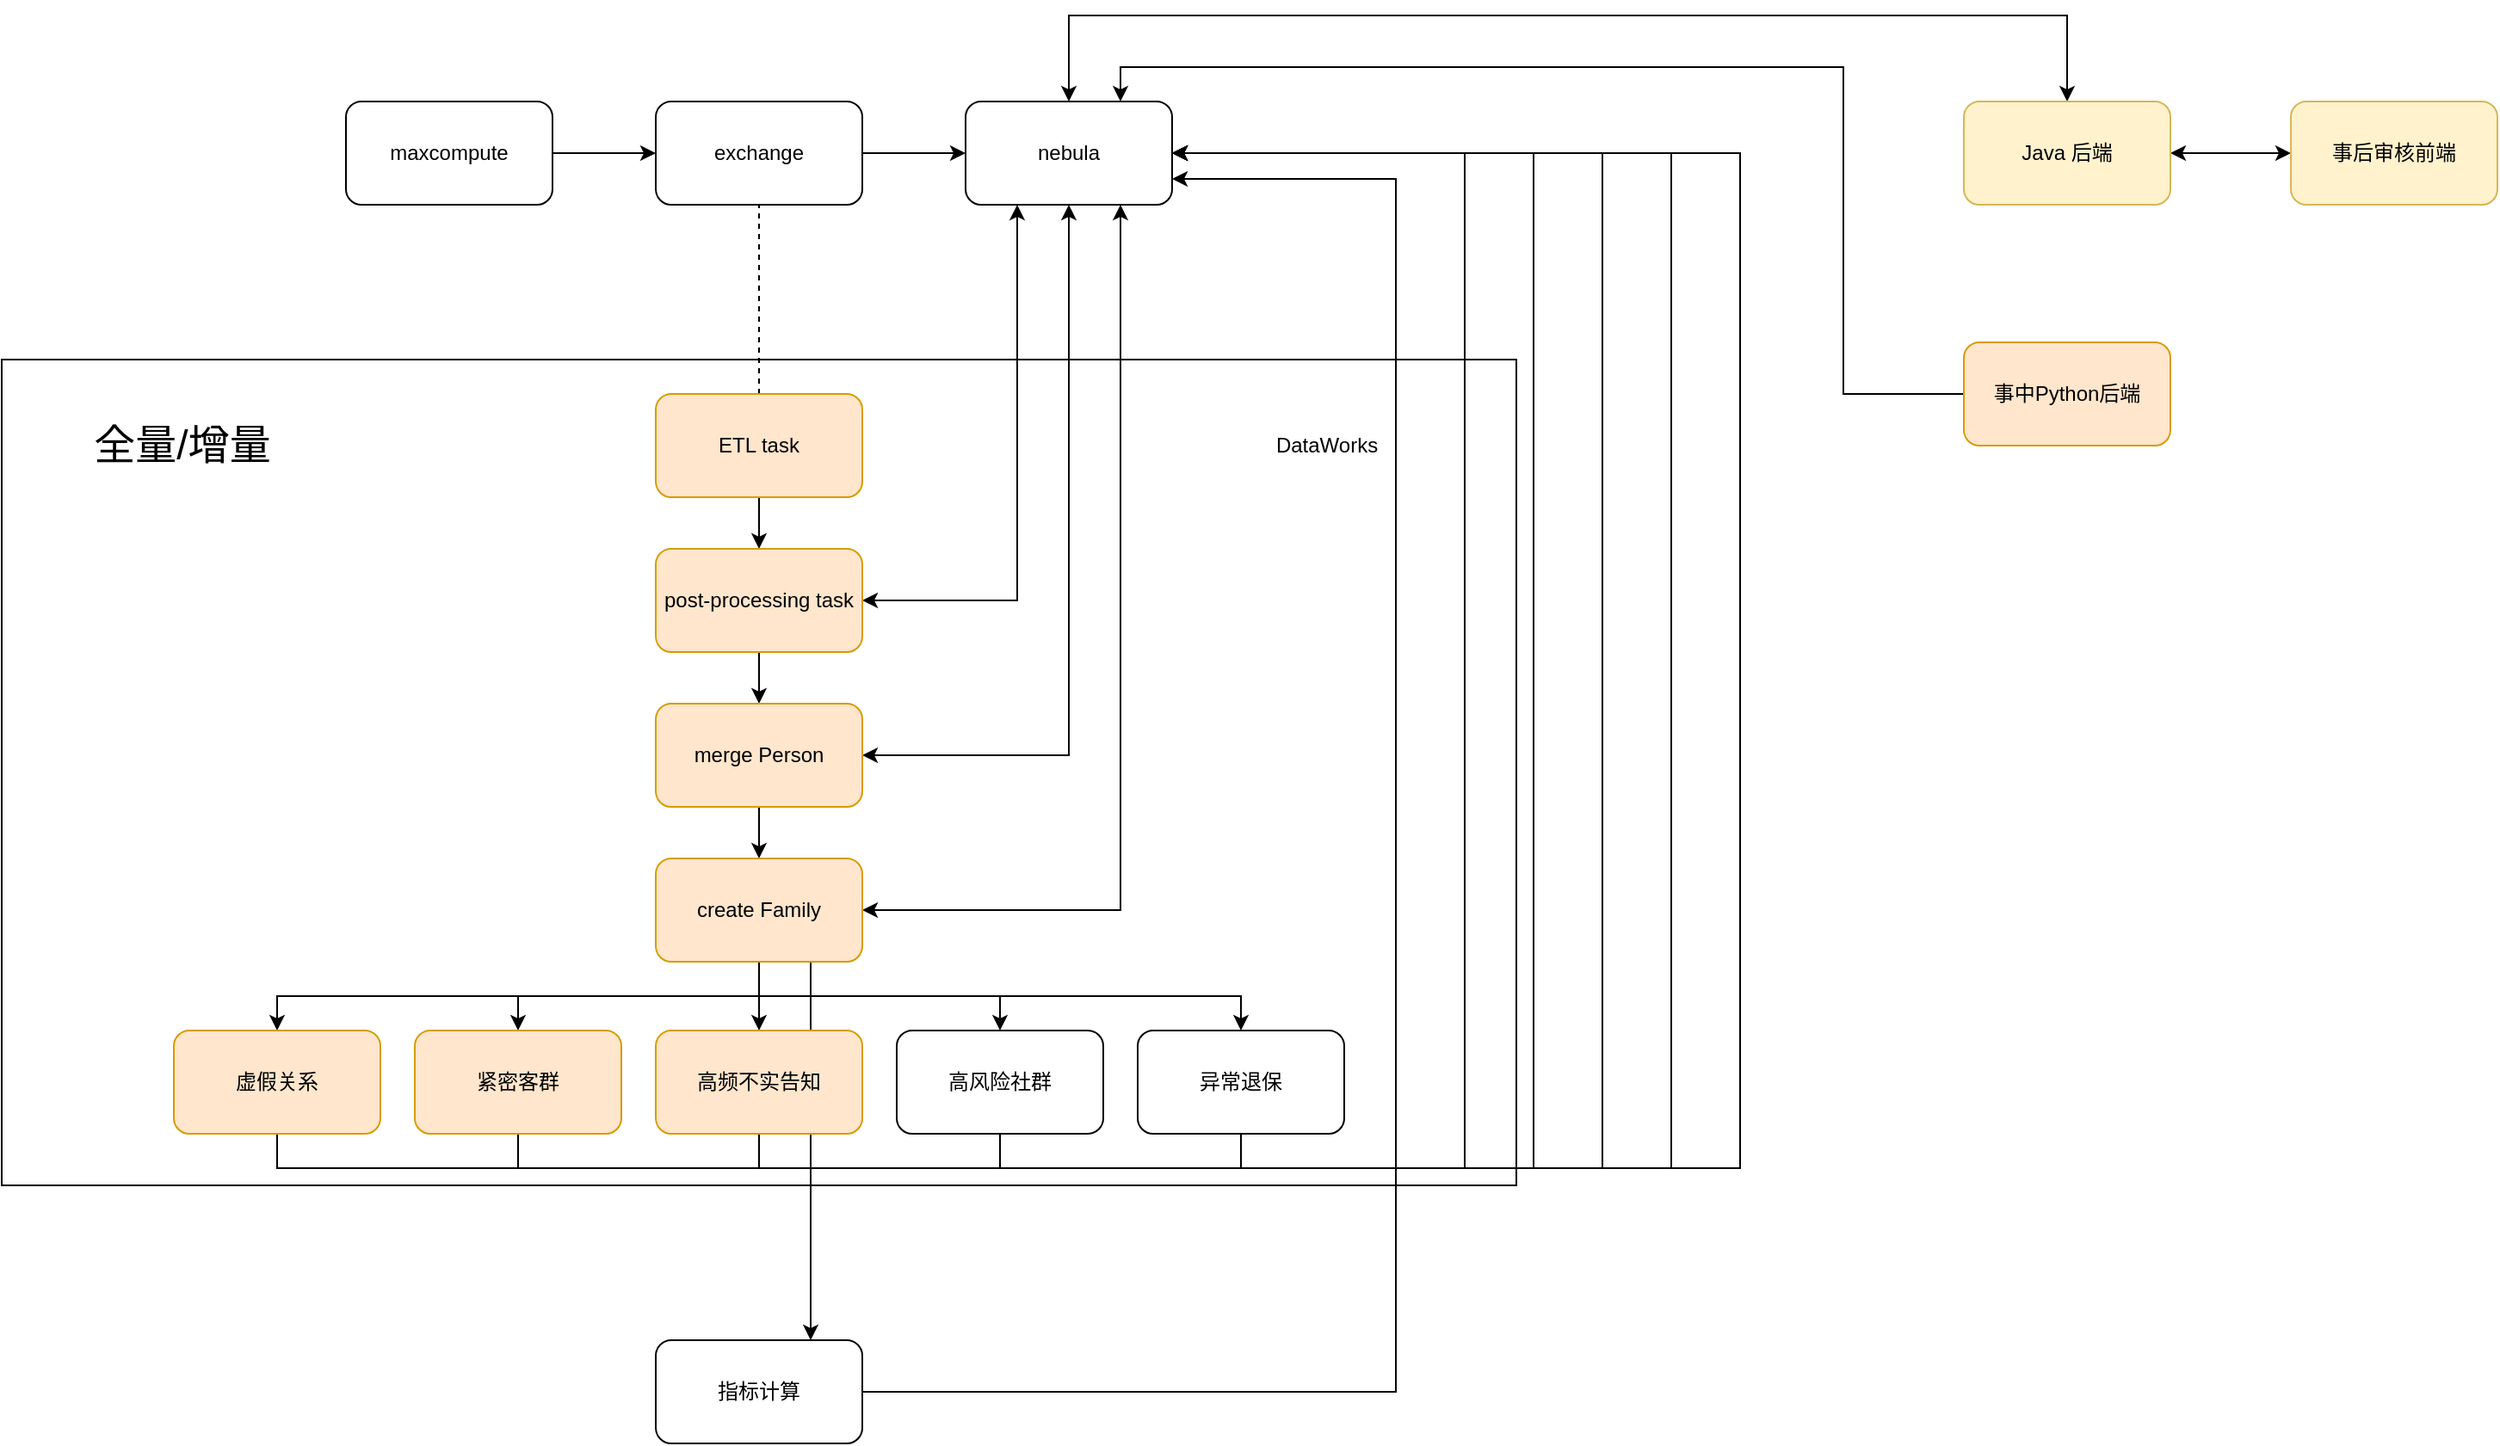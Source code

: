 <mxfile version="22.0.8" type="github">
  <diagram name="第 1 页" id="BYEoG6lzsx8tmBMLC_dV">
    <mxGraphModel dx="1972" dy="755" grid="1" gridSize="10" guides="1" tooltips="1" connect="1" arrows="1" fold="1" page="1" pageScale="1" pageWidth="850" pageHeight="1100" math="0" shadow="0">
      <root>
        <mxCell id="0" />
        <mxCell id="1" parent="0" />
        <mxCell id="w5Dn-mw4ixnfrk4QbpLx-1" value="maxcompute" style="rounded=1;whiteSpace=wrap;html=1;" parent="1" vertex="1">
          <mxGeometry x="20" y="160" width="120" height="60" as="geometry" />
        </mxCell>
        <mxCell id="w5Dn-mw4ixnfrk4QbpLx-2" value="exchange" style="rounded=1;whiteSpace=wrap;html=1;" parent="1" vertex="1">
          <mxGeometry x="200" y="160" width="120" height="60" as="geometry" />
        </mxCell>
        <mxCell id="w5Dn-mw4ixnfrk4QbpLx-3" value="nebula" style="rounded=1;whiteSpace=wrap;html=1;" parent="1" vertex="1">
          <mxGeometry x="380" y="160" width="120" height="60" as="geometry" />
        </mxCell>
        <mxCell id="w5Dn-mw4ixnfrk4QbpLx-4" value="" style="endArrow=classic;html=1;rounded=0;exitX=1;exitY=0.5;exitDx=0;exitDy=0;entryX=0;entryY=0.5;entryDx=0;entryDy=0;" parent="1" source="w5Dn-mw4ixnfrk4QbpLx-1" target="w5Dn-mw4ixnfrk4QbpLx-2" edge="1">
          <mxGeometry width="50" height="50" relative="1" as="geometry">
            <mxPoint x="400" y="460" as="sourcePoint" />
            <mxPoint x="450" y="410" as="targetPoint" />
          </mxGeometry>
        </mxCell>
        <mxCell id="w5Dn-mw4ixnfrk4QbpLx-5" value="" style="endArrow=classic;html=1;rounded=0;exitX=1;exitY=0.5;exitDx=0;exitDy=0;entryX=0;entryY=0.5;entryDx=0;entryDy=0;" parent="1" source="w5Dn-mw4ixnfrk4QbpLx-2" target="w5Dn-mw4ixnfrk4QbpLx-3" edge="1">
          <mxGeometry width="50" height="50" relative="1" as="geometry">
            <mxPoint x="150" y="200" as="sourcePoint" />
            <mxPoint x="210" y="200" as="targetPoint" />
          </mxGeometry>
        </mxCell>
        <mxCell id="w5Dn-mw4ixnfrk4QbpLx-6" value="" style="rounded=0;whiteSpace=wrap;html=1;" parent="1" vertex="1">
          <mxGeometry x="-180" y="310" width="880" height="480" as="geometry" />
        </mxCell>
        <mxCell id="w5Dn-mw4ixnfrk4QbpLx-7" value="DataWorks" style="text;html=1;strokeColor=none;fillColor=none;align=center;verticalAlign=middle;whiteSpace=wrap;rounded=0;" parent="1" vertex="1">
          <mxGeometry x="560" y="345" width="60" height="30" as="geometry" />
        </mxCell>
        <mxCell id="w5Dn-mw4ixnfrk4QbpLx-9" style="edgeStyle=orthogonalEdgeStyle;rounded=0;orthogonalLoop=1;jettySize=auto;html=1;exitX=0.5;exitY=0;exitDx=0;exitDy=0;entryX=0.5;entryY=1;entryDx=0;entryDy=0;dashed=1;endArrow=none;endFill=0;" parent="1" source="w5Dn-mw4ixnfrk4QbpLx-8" target="w5Dn-mw4ixnfrk4QbpLx-2" edge="1">
          <mxGeometry relative="1" as="geometry" />
        </mxCell>
        <mxCell id="w5Dn-mw4ixnfrk4QbpLx-11" style="edgeStyle=orthogonalEdgeStyle;rounded=0;orthogonalLoop=1;jettySize=auto;html=1;exitX=0.5;exitY=1;exitDx=0;exitDy=0;" parent="1" source="w5Dn-mw4ixnfrk4QbpLx-8" target="w5Dn-mw4ixnfrk4QbpLx-10" edge="1">
          <mxGeometry relative="1" as="geometry" />
        </mxCell>
        <mxCell id="w5Dn-mw4ixnfrk4QbpLx-8" value="ETL task" style="rounded=1;whiteSpace=wrap;html=1;fillColor=#ffe6cc;strokeColor=#d79b00;" parent="1" vertex="1">
          <mxGeometry x="200" y="330" width="120" height="60" as="geometry" />
        </mxCell>
        <mxCell id="w5Dn-mw4ixnfrk4QbpLx-14" style="edgeStyle=orthogonalEdgeStyle;rounded=0;orthogonalLoop=1;jettySize=auto;html=1;exitX=0.5;exitY=1;exitDx=0;exitDy=0;" parent="1" source="w5Dn-mw4ixnfrk4QbpLx-10" target="w5Dn-mw4ixnfrk4QbpLx-12" edge="1">
          <mxGeometry relative="1" as="geometry" />
        </mxCell>
        <mxCell id="w5Dn-mw4ixnfrk4QbpLx-42" style="edgeStyle=orthogonalEdgeStyle;rounded=0;orthogonalLoop=1;jettySize=auto;html=1;exitX=1;exitY=0.5;exitDx=0;exitDy=0;entryX=0.25;entryY=1;entryDx=0;entryDy=0;startArrow=classic;startFill=1;" edge="1" parent="1" source="w5Dn-mw4ixnfrk4QbpLx-10" target="w5Dn-mw4ixnfrk4QbpLx-3">
          <mxGeometry relative="1" as="geometry" />
        </mxCell>
        <mxCell id="w5Dn-mw4ixnfrk4QbpLx-10" value="post-processing task" style="rounded=1;whiteSpace=wrap;html=1;fillColor=#ffe6cc;strokeColor=#d79b00;" parent="1" vertex="1">
          <mxGeometry x="200" y="420" width="120" height="60" as="geometry" />
        </mxCell>
        <mxCell id="w5Dn-mw4ixnfrk4QbpLx-15" style="edgeStyle=orthogonalEdgeStyle;rounded=0;orthogonalLoop=1;jettySize=auto;html=1;exitX=0.5;exitY=1;exitDx=0;exitDy=0;" parent="1" source="w5Dn-mw4ixnfrk4QbpLx-12" target="w5Dn-mw4ixnfrk4QbpLx-13" edge="1">
          <mxGeometry relative="1" as="geometry" />
        </mxCell>
        <mxCell id="w5Dn-mw4ixnfrk4QbpLx-28" style="edgeStyle=orthogonalEdgeStyle;rounded=0;orthogonalLoop=1;jettySize=auto;html=1;exitX=1;exitY=0.5;exitDx=0;exitDy=0;entryX=0.5;entryY=1;entryDx=0;entryDy=0;startArrow=classic;startFill=1;" parent="1" source="w5Dn-mw4ixnfrk4QbpLx-12" target="w5Dn-mw4ixnfrk4QbpLx-3" edge="1">
          <mxGeometry relative="1" as="geometry" />
        </mxCell>
        <mxCell id="w5Dn-mw4ixnfrk4QbpLx-12" value="merge Person" style="rounded=1;whiteSpace=wrap;html=1;fillColor=#ffe6cc;strokeColor=#d79b00;" parent="1" vertex="1">
          <mxGeometry x="200" y="510" width="120" height="60" as="geometry" />
        </mxCell>
        <mxCell id="w5Dn-mw4ixnfrk4QbpLx-22" style="edgeStyle=orthogonalEdgeStyle;rounded=0;orthogonalLoop=1;jettySize=auto;html=1;exitX=0.5;exitY=1;exitDx=0;exitDy=0;" parent="1" source="w5Dn-mw4ixnfrk4QbpLx-13" target="w5Dn-mw4ixnfrk4QbpLx-17" edge="1">
          <mxGeometry relative="1" as="geometry" />
        </mxCell>
        <mxCell id="w5Dn-mw4ixnfrk4QbpLx-23" style="edgeStyle=orthogonalEdgeStyle;rounded=0;orthogonalLoop=1;jettySize=auto;html=1;exitX=0.5;exitY=1;exitDx=0;exitDy=0;entryX=0.5;entryY=0;entryDx=0;entryDy=0;" parent="1" source="w5Dn-mw4ixnfrk4QbpLx-13" target="w5Dn-mw4ixnfrk4QbpLx-16" edge="1">
          <mxGeometry relative="1" as="geometry" />
        </mxCell>
        <mxCell id="w5Dn-mw4ixnfrk4QbpLx-24" style="edgeStyle=orthogonalEdgeStyle;rounded=0;orthogonalLoop=1;jettySize=auto;html=1;exitX=0.5;exitY=1;exitDx=0;exitDy=0;" parent="1" source="w5Dn-mw4ixnfrk4QbpLx-13" target="w5Dn-mw4ixnfrk4QbpLx-19" edge="1">
          <mxGeometry relative="1" as="geometry" />
        </mxCell>
        <mxCell id="w5Dn-mw4ixnfrk4QbpLx-25" style="edgeStyle=orthogonalEdgeStyle;rounded=0;orthogonalLoop=1;jettySize=auto;html=1;exitX=0.5;exitY=1;exitDx=0;exitDy=0;entryX=0.5;entryY=0;entryDx=0;entryDy=0;" parent="1" source="w5Dn-mw4ixnfrk4QbpLx-13" target="w5Dn-mw4ixnfrk4QbpLx-18" edge="1">
          <mxGeometry relative="1" as="geometry" />
        </mxCell>
        <mxCell id="w5Dn-mw4ixnfrk4QbpLx-26" style="edgeStyle=orthogonalEdgeStyle;rounded=0;orthogonalLoop=1;jettySize=auto;html=1;exitX=0.5;exitY=1;exitDx=0;exitDy=0;entryX=0.5;entryY=0;entryDx=0;entryDy=0;" parent="1" source="w5Dn-mw4ixnfrk4QbpLx-13" target="w5Dn-mw4ixnfrk4QbpLx-20" edge="1">
          <mxGeometry relative="1" as="geometry" />
        </mxCell>
        <mxCell id="w5Dn-mw4ixnfrk4QbpLx-29" style="edgeStyle=orthogonalEdgeStyle;rounded=0;orthogonalLoop=1;jettySize=auto;html=1;exitX=1;exitY=0.5;exitDx=0;exitDy=0;entryX=0.75;entryY=1;entryDx=0;entryDy=0;startArrow=classic;startFill=1;" parent="1" source="w5Dn-mw4ixnfrk4QbpLx-13" target="w5Dn-mw4ixnfrk4QbpLx-3" edge="1">
          <mxGeometry relative="1" as="geometry" />
        </mxCell>
        <mxCell id="w5Dn-mw4ixnfrk4QbpLx-45" style="edgeStyle=orthogonalEdgeStyle;rounded=0;orthogonalLoop=1;jettySize=auto;html=1;exitX=0.75;exitY=1;exitDx=0;exitDy=0;entryX=0.75;entryY=0;entryDx=0;entryDy=0;" edge="1" parent="1" source="w5Dn-mw4ixnfrk4QbpLx-13" target="w5Dn-mw4ixnfrk4QbpLx-43">
          <mxGeometry relative="1" as="geometry" />
        </mxCell>
        <mxCell id="w5Dn-mw4ixnfrk4QbpLx-13" value="create Family" style="rounded=1;whiteSpace=wrap;html=1;fillColor=#ffe6cc;strokeColor=#d79b00;" parent="1" vertex="1">
          <mxGeometry x="200" y="600" width="120" height="60" as="geometry" />
        </mxCell>
        <mxCell id="w5Dn-mw4ixnfrk4QbpLx-30" style="edgeStyle=orthogonalEdgeStyle;rounded=0;orthogonalLoop=1;jettySize=auto;html=1;exitX=0.5;exitY=1;exitDx=0;exitDy=0;entryX=1;entryY=0.5;entryDx=0;entryDy=0;" parent="1" source="w5Dn-mw4ixnfrk4QbpLx-16" target="w5Dn-mw4ixnfrk4QbpLx-3" edge="1">
          <mxGeometry relative="1" as="geometry">
            <Array as="points">
              <mxPoint x="-20" y="780" />
              <mxPoint x="670" y="780" />
              <mxPoint x="670" y="190" />
            </Array>
          </mxGeometry>
        </mxCell>
        <mxCell id="w5Dn-mw4ixnfrk4QbpLx-16" value="虚假关系" style="rounded=1;whiteSpace=wrap;html=1;fillColor=#ffe6cc;strokeColor=#d79b00;" parent="1" vertex="1">
          <mxGeometry x="-80" y="700" width="120" height="60" as="geometry" />
        </mxCell>
        <mxCell id="w5Dn-mw4ixnfrk4QbpLx-31" style="edgeStyle=orthogonalEdgeStyle;rounded=0;orthogonalLoop=1;jettySize=auto;html=1;exitX=0.5;exitY=1;exitDx=0;exitDy=0;entryX=1;entryY=0.5;entryDx=0;entryDy=0;" parent="1" source="w5Dn-mw4ixnfrk4QbpLx-17" target="w5Dn-mw4ixnfrk4QbpLx-3" edge="1">
          <mxGeometry relative="1" as="geometry">
            <Array as="points">
              <mxPoint x="120" y="780" />
              <mxPoint x="710" y="780" />
              <mxPoint x="710" y="190" />
            </Array>
          </mxGeometry>
        </mxCell>
        <mxCell id="w5Dn-mw4ixnfrk4QbpLx-17" value="紧密客群" style="rounded=1;whiteSpace=wrap;html=1;fillColor=#ffe6cc;strokeColor=#d79b00;" parent="1" vertex="1">
          <mxGeometry x="60" y="700" width="120" height="60" as="geometry" />
        </mxCell>
        <mxCell id="w5Dn-mw4ixnfrk4QbpLx-32" style="edgeStyle=orthogonalEdgeStyle;rounded=0;orthogonalLoop=1;jettySize=auto;html=1;exitX=0.5;exitY=1;exitDx=0;exitDy=0;entryX=1;entryY=0.5;entryDx=0;entryDy=0;" parent="1" source="w5Dn-mw4ixnfrk4QbpLx-18" target="w5Dn-mw4ixnfrk4QbpLx-3" edge="1">
          <mxGeometry relative="1" as="geometry">
            <Array as="points">
              <mxPoint x="260" y="780" />
              <mxPoint x="750" y="780" />
              <mxPoint x="750" y="190" />
            </Array>
          </mxGeometry>
        </mxCell>
        <mxCell id="w5Dn-mw4ixnfrk4QbpLx-18" value="高频不实告知" style="rounded=1;whiteSpace=wrap;html=1;fillColor=#ffe6cc;strokeColor=#d79b00;" parent="1" vertex="1">
          <mxGeometry x="200" y="700" width="120" height="60" as="geometry" />
        </mxCell>
        <mxCell id="w5Dn-mw4ixnfrk4QbpLx-33" style="edgeStyle=orthogonalEdgeStyle;rounded=0;orthogonalLoop=1;jettySize=auto;html=1;exitX=0.5;exitY=1;exitDx=0;exitDy=0;entryX=1;entryY=0.5;entryDx=0;entryDy=0;" parent="1" source="w5Dn-mw4ixnfrk4QbpLx-19" target="w5Dn-mw4ixnfrk4QbpLx-3" edge="1">
          <mxGeometry relative="1" as="geometry">
            <Array as="points">
              <mxPoint x="400" y="780" />
              <mxPoint x="790" y="780" />
              <mxPoint x="790" y="190" />
            </Array>
          </mxGeometry>
        </mxCell>
        <mxCell id="w5Dn-mw4ixnfrk4QbpLx-19" value="高风险社群" style="rounded=1;whiteSpace=wrap;html=1;" parent="1" vertex="1">
          <mxGeometry x="340" y="700" width="120" height="60" as="geometry" />
        </mxCell>
        <mxCell id="w5Dn-mw4ixnfrk4QbpLx-35" style="edgeStyle=orthogonalEdgeStyle;rounded=0;orthogonalLoop=1;jettySize=auto;html=1;exitX=0.5;exitY=1;exitDx=0;exitDy=0;entryX=1;entryY=0.5;entryDx=0;entryDy=0;" parent="1" source="w5Dn-mw4ixnfrk4QbpLx-20" target="w5Dn-mw4ixnfrk4QbpLx-3" edge="1">
          <mxGeometry relative="1" as="geometry">
            <Array as="points">
              <mxPoint x="540" y="780" />
              <mxPoint x="830" y="780" />
              <mxPoint x="830" y="190" />
            </Array>
          </mxGeometry>
        </mxCell>
        <mxCell id="w5Dn-mw4ixnfrk4QbpLx-20" value="异常退保" style="rounded=1;whiteSpace=wrap;html=1;" parent="1" vertex="1">
          <mxGeometry x="480" y="700" width="120" height="60" as="geometry" />
        </mxCell>
        <mxCell id="w5Dn-mw4ixnfrk4QbpLx-36" style="edgeStyle=orthogonalEdgeStyle;rounded=0;orthogonalLoop=1;jettySize=auto;html=1;exitX=0.5;exitY=0;exitDx=0;exitDy=0;entryX=0.5;entryY=0;entryDx=0;entryDy=0;startArrow=classic;startFill=1;" parent="1" source="w5Dn-mw4ixnfrk4QbpLx-27" target="w5Dn-mw4ixnfrk4QbpLx-3" edge="1">
          <mxGeometry relative="1" as="geometry">
            <Array as="points">
              <mxPoint x="1020" y="110" />
              <mxPoint x="440" y="110" />
            </Array>
          </mxGeometry>
        </mxCell>
        <mxCell id="w5Dn-mw4ixnfrk4QbpLx-38" style="edgeStyle=orthogonalEdgeStyle;rounded=0;orthogonalLoop=1;jettySize=auto;html=1;exitX=1;exitY=0.5;exitDx=0;exitDy=0;entryX=0;entryY=0.5;entryDx=0;entryDy=0;startArrow=classic;startFill=1;" parent="1" source="w5Dn-mw4ixnfrk4QbpLx-27" target="w5Dn-mw4ixnfrk4QbpLx-37" edge="1">
          <mxGeometry relative="1" as="geometry" />
        </mxCell>
        <mxCell id="w5Dn-mw4ixnfrk4QbpLx-27" value="Java 后端" style="rounded=1;whiteSpace=wrap;html=1;fillColor=#fff2cc;strokeColor=#d6b656;" parent="1" vertex="1">
          <mxGeometry x="960" y="160" width="120" height="60" as="geometry" />
        </mxCell>
        <mxCell id="w5Dn-mw4ixnfrk4QbpLx-37" value="事后审核前端" style="rounded=1;whiteSpace=wrap;html=1;fillColor=#fff2cc;strokeColor=#d6b656;" parent="1" vertex="1">
          <mxGeometry x="1150" y="160" width="120" height="60" as="geometry" />
        </mxCell>
        <mxCell id="w5Dn-mw4ixnfrk4QbpLx-40" style="edgeStyle=orthogonalEdgeStyle;rounded=0;orthogonalLoop=1;jettySize=auto;html=1;exitX=0;exitY=0.5;exitDx=0;exitDy=0;entryX=0.75;entryY=0;entryDx=0;entryDy=0;" parent="1" source="w5Dn-mw4ixnfrk4QbpLx-39" target="w5Dn-mw4ixnfrk4QbpLx-3" edge="1">
          <mxGeometry relative="1" as="geometry">
            <Array as="points">
              <mxPoint x="890" y="330" />
              <mxPoint x="890" y="140" />
              <mxPoint x="470" y="140" />
            </Array>
          </mxGeometry>
        </mxCell>
        <mxCell id="w5Dn-mw4ixnfrk4QbpLx-39" value="事中Python后端" style="rounded=1;whiteSpace=wrap;html=1;fillColor=#ffe6cc;strokeColor=#d79b00;" parent="1" vertex="1">
          <mxGeometry x="960" y="300" width="120" height="60" as="geometry" />
        </mxCell>
        <mxCell id="w5Dn-mw4ixnfrk4QbpLx-41" value="&lt;font style=&quot;font-size: 24px;&quot;&gt;全量/增量&lt;/font&gt;" style="text;html=1;strokeColor=none;fillColor=none;align=center;verticalAlign=middle;whiteSpace=wrap;rounded=0;" parent="1" vertex="1">
          <mxGeometry x="-140" y="345" width="130" height="30" as="geometry" />
        </mxCell>
        <mxCell id="w5Dn-mw4ixnfrk4QbpLx-46" style="edgeStyle=orthogonalEdgeStyle;rounded=0;orthogonalLoop=1;jettySize=auto;html=1;exitX=1;exitY=0.5;exitDx=0;exitDy=0;entryX=1;entryY=0.75;entryDx=0;entryDy=0;" edge="1" parent="1" source="w5Dn-mw4ixnfrk4QbpLx-43" target="w5Dn-mw4ixnfrk4QbpLx-3">
          <mxGeometry relative="1" as="geometry">
            <Array as="points">
              <mxPoint x="630" y="910" />
              <mxPoint x="630" y="205" />
            </Array>
          </mxGeometry>
        </mxCell>
        <mxCell id="w5Dn-mw4ixnfrk4QbpLx-43" value="指标计算" style="rounded=1;whiteSpace=wrap;html=1;" vertex="1" parent="1">
          <mxGeometry x="200" y="880" width="120" height="60" as="geometry" />
        </mxCell>
      </root>
    </mxGraphModel>
  </diagram>
</mxfile>
